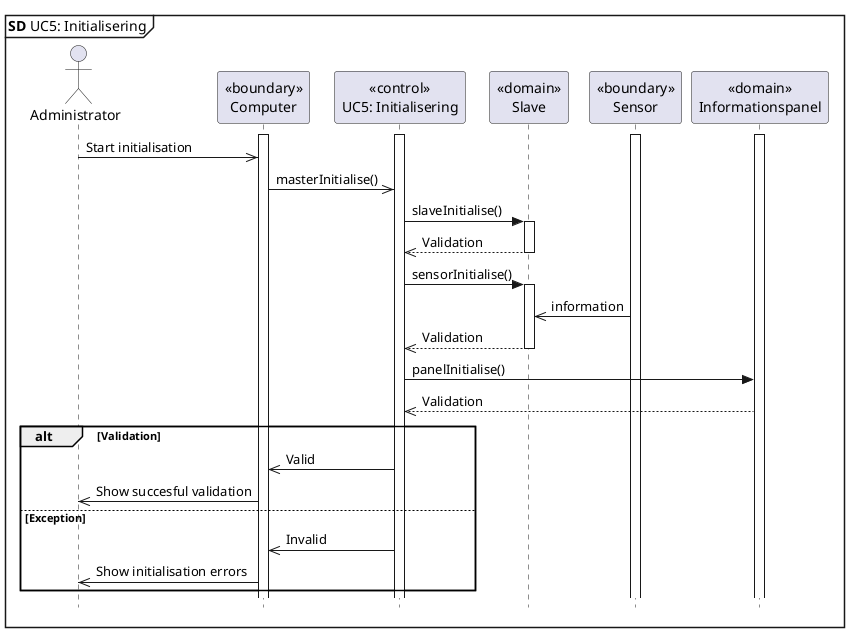 @startuml UC5 SD
skinparam style strictuml

mainframe **SD** UC5: Initialisering

actor       Administrator      as admin
participant "<<boundary>>\nComputer" as PC
participant "<<control>>\nUC5: Initialisering" as master
participant "<<domain>>\nSlave" as slave
participant "<<boundary>>\nSensor" as sensor
participant "<<domain>>\nInformationspanel" as panel

activate master
activate PC
activate sensor
activate panel
admin ->> PC : Start initialisation
PC ->> master : masterInitialise()
master -> slave : slaveInitialise()
activate slave
master <<-- slave : Validation
deactivate slave
master -> slave : sensorInitialise()
activate slave
slave <<- sensor : information
master <<-- slave : Validation
deactivate slave
master -> panel : panelInitialise()
master <<-- panel : Validation
alt Validation
PC <<- master : Valid
admin <<- PC : Show succesful validation
else Exception
PC <<- master : Invalid
admin <<- PC : Show initialisation errors
end
@enduml